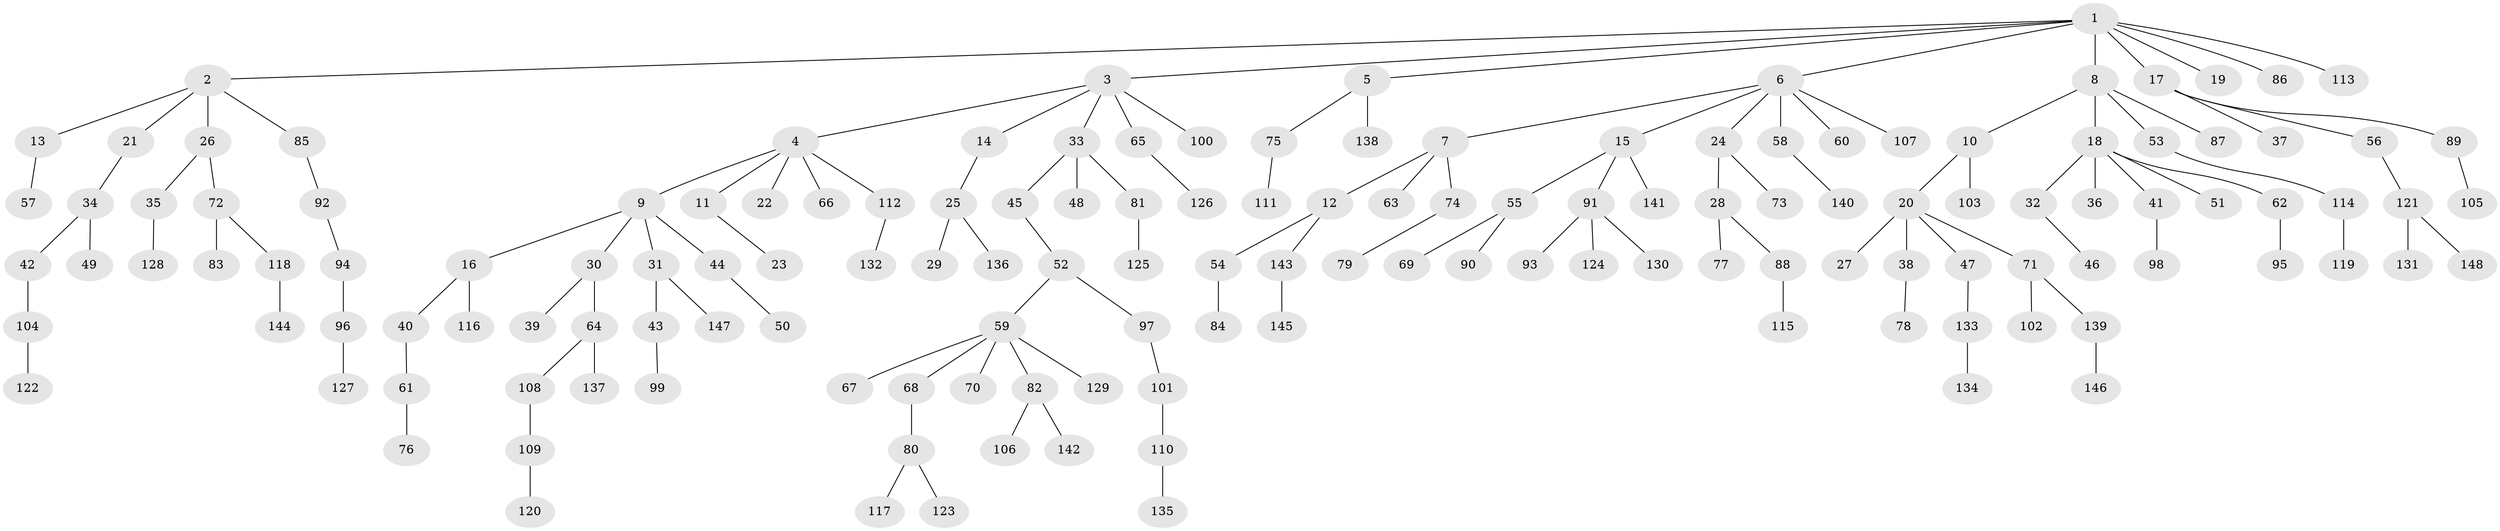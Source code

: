 // coarse degree distribution, {9: 0.009708737864077669, 5: 0.019417475728155338, 7: 0.009708737864077669, 10: 0.009708737864077669, 3: 0.11650485436893204, 4: 0.04854368932038835, 2: 0.20388349514563106, 6: 0.019417475728155338, 1: 0.5631067961165048}
// Generated by graph-tools (version 1.1) at 2025/19/03/04/25 18:19:09]
// undirected, 148 vertices, 147 edges
graph export_dot {
graph [start="1"]
  node [color=gray90,style=filled];
  1;
  2;
  3;
  4;
  5;
  6;
  7;
  8;
  9;
  10;
  11;
  12;
  13;
  14;
  15;
  16;
  17;
  18;
  19;
  20;
  21;
  22;
  23;
  24;
  25;
  26;
  27;
  28;
  29;
  30;
  31;
  32;
  33;
  34;
  35;
  36;
  37;
  38;
  39;
  40;
  41;
  42;
  43;
  44;
  45;
  46;
  47;
  48;
  49;
  50;
  51;
  52;
  53;
  54;
  55;
  56;
  57;
  58;
  59;
  60;
  61;
  62;
  63;
  64;
  65;
  66;
  67;
  68;
  69;
  70;
  71;
  72;
  73;
  74;
  75;
  76;
  77;
  78;
  79;
  80;
  81;
  82;
  83;
  84;
  85;
  86;
  87;
  88;
  89;
  90;
  91;
  92;
  93;
  94;
  95;
  96;
  97;
  98;
  99;
  100;
  101;
  102;
  103;
  104;
  105;
  106;
  107;
  108;
  109;
  110;
  111;
  112;
  113;
  114;
  115;
  116;
  117;
  118;
  119;
  120;
  121;
  122;
  123;
  124;
  125;
  126;
  127;
  128;
  129;
  130;
  131;
  132;
  133;
  134;
  135;
  136;
  137;
  138;
  139;
  140;
  141;
  142;
  143;
  144;
  145;
  146;
  147;
  148;
  1 -- 2;
  1 -- 3;
  1 -- 5;
  1 -- 6;
  1 -- 8;
  1 -- 17;
  1 -- 19;
  1 -- 86;
  1 -- 113;
  2 -- 13;
  2 -- 21;
  2 -- 26;
  2 -- 85;
  3 -- 4;
  3 -- 14;
  3 -- 33;
  3 -- 65;
  3 -- 100;
  4 -- 9;
  4 -- 11;
  4 -- 22;
  4 -- 66;
  4 -- 112;
  5 -- 75;
  5 -- 138;
  6 -- 7;
  6 -- 15;
  6 -- 24;
  6 -- 58;
  6 -- 60;
  6 -- 107;
  7 -- 12;
  7 -- 63;
  7 -- 74;
  8 -- 10;
  8 -- 18;
  8 -- 53;
  8 -- 87;
  9 -- 16;
  9 -- 30;
  9 -- 31;
  9 -- 44;
  10 -- 20;
  10 -- 103;
  11 -- 23;
  12 -- 54;
  12 -- 143;
  13 -- 57;
  14 -- 25;
  15 -- 55;
  15 -- 91;
  15 -- 141;
  16 -- 40;
  16 -- 116;
  17 -- 37;
  17 -- 56;
  17 -- 89;
  18 -- 32;
  18 -- 36;
  18 -- 41;
  18 -- 51;
  18 -- 62;
  20 -- 27;
  20 -- 38;
  20 -- 47;
  20 -- 71;
  21 -- 34;
  24 -- 28;
  24 -- 73;
  25 -- 29;
  25 -- 136;
  26 -- 35;
  26 -- 72;
  28 -- 77;
  28 -- 88;
  30 -- 39;
  30 -- 64;
  31 -- 43;
  31 -- 147;
  32 -- 46;
  33 -- 45;
  33 -- 48;
  33 -- 81;
  34 -- 42;
  34 -- 49;
  35 -- 128;
  38 -- 78;
  40 -- 61;
  41 -- 98;
  42 -- 104;
  43 -- 99;
  44 -- 50;
  45 -- 52;
  47 -- 133;
  52 -- 59;
  52 -- 97;
  53 -- 114;
  54 -- 84;
  55 -- 69;
  55 -- 90;
  56 -- 121;
  58 -- 140;
  59 -- 67;
  59 -- 68;
  59 -- 70;
  59 -- 82;
  59 -- 129;
  61 -- 76;
  62 -- 95;
  64 -- 108;
  64 -- 137;
  65 -- 126;
  68 -- 80;
  71 -- 102;
  71 -- 139;
  72 -- 83;
  72 -- 118;
  74 -- 79;
  75 -- 111;
  80 -- 117;
  80 -- 123;
  81 -- 125;
  82 -- 106;
  82 -- 142;
  85 -- 92;
  88 -- 115;
  89 -- 105;
  91 -- 93;
  91 -- 124;
  91 -- 130;
  92 -- 94;
  94 -- 96;
  96 -- 127;
  97 -- 101;
  101 -- 110;
  104 -- 122;
  108 -- 109;
  109 -- 120;
  110 -- 135;
  112 -- 132;
  114 -- 119;
  118 -- 144;
  121 -- 131;
  121 -- 148;
  133 -- 134;
  139 -- 146;
  143 -- 145;
}
